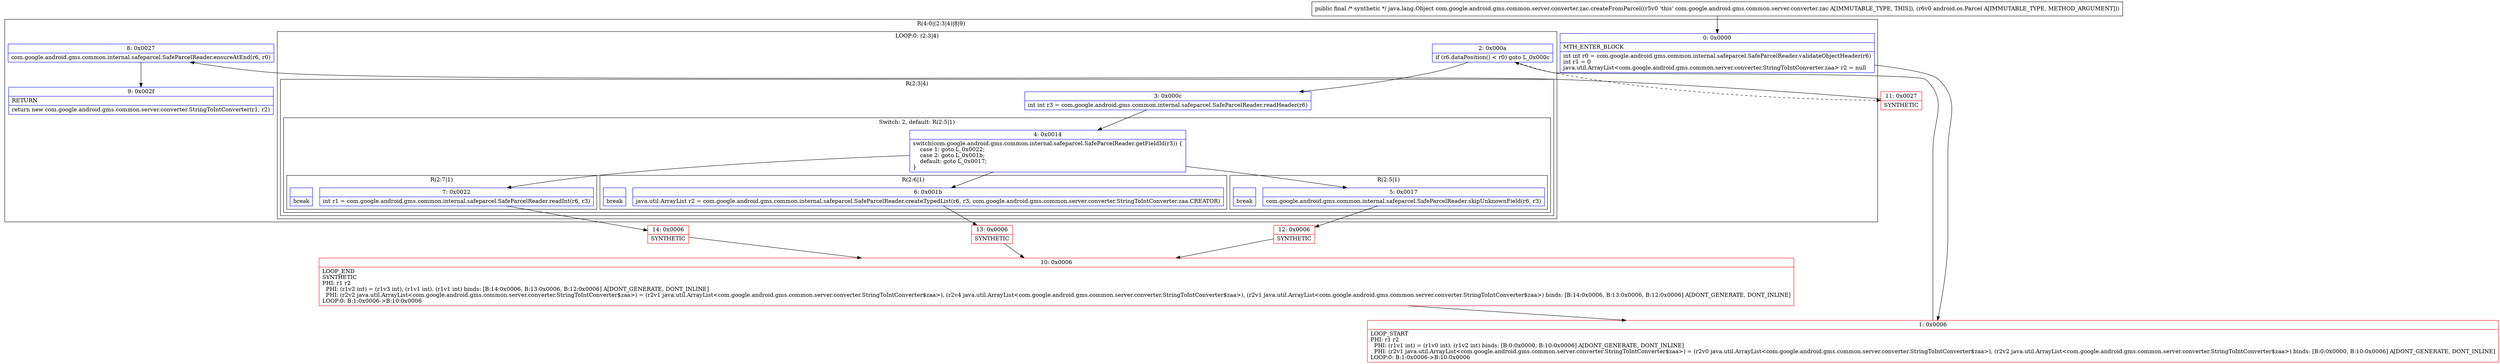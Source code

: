 digraph "CFG forcom.google.android.gms.common.server.converter.zac.createFromParcel(Landroid\/os\/Parcel;)Ljava\/lang\/Object;" {
subgraph cluster_Region_1199820899 {
label = "R(4:0|(2:3|4)|8|9)";
node [shape=record,color=blue];
Node_0 [shape=record,label="{0\:\ 0x0000|MTH_ENTER_BLOCK\l|int int r0 = com.google.android.gms.common.internal.safeparcel.SafeParcelReader.validateObjectHeader(r6)\lint r1 = 0\ljava.util.ArrayList\<com.google.android.gms.common.server.converter.StringToIntConverter.zaa\> r2 = null\l}"];
subgraph cluster_LoopRegion_1867734992 {
label = "LOOP:0: (2:3|4)";
node [shape=record,color=blue];
Node_2 [shape=record,label="{2\:\ 0x000a|if (r6.dataPosition() \< r0) goto L_0x000c\l}"];
subgraph cluster_Region_1288275023 {
label = "R(2:3|4)";
node [shape=record,color=blue];
Node_3 [shape=record,label="{3\:\ 0x000c|int int r3 = com.google.android.gms.common.internal.safeparcel.SafeParcelReader.readHeader(r6)\l}"];
subgraph cluster_SwitchRegion_965869529 {
label = "Switch: 2, default: R(2:5|1)";
node [shape=record,color=blue];
Node_4 [shape=record,label="{4\:\ 0x0014|switch(com.google.android.gms.common.internal.safeparcel.SafeParcelReader.getFieldId(r3)) \{\l    case 1: goto L_0x0022;\l    case 2: goto L_0x001b;\l    default: goto L_0x0017;\l\}\l}"];
subgraph cluster_Region_1584701727 {
label = "R(2:7|1)";
node [shape=record,color=blue];
Node_7 [shape=record,label="{7\:\ 0x0022|int r1 = com.google.android.gms.common.internal.safeparcel.SafeParcelReader.readInt(r6, r3)\l}"];
Node_InsnContainer_1666254471 [shape=record,label="{|break\l}"];
}
subgraph cluster_Region_353394246 {
label = "R(2:6|1)";
node [shape=record,color=blue];
Node_6 [shape=record,label="{6\:\ 0x001b|java.util.ArrayList r2 = com.google.android.gms.common.internal.safeparcel.SafeParcelReader.createTypedList(r6, r3, com.google.android.gms.common.server.converter.StringToIntConverter.zaa.CREATOR)\l}"];
Node_InsnContainer_400479461 [shape=record,label="{|break\l}"];
}
subgraph cluster_Region_1108790701 {
label = "R(2:5|1)";
node [shape=record,color=blue];
Node_5 [shape=record,label="{5\:\ 0x0017|com.google.android.gms.common.internal.safeparcel.SafeParcelReader.skipUnknownField(r6, r3)\l}"];
Node_InsnContainer_1480333992 [shape=record,label="{|break\l}"];
}
}
}
}
Node_8 [shape=record,label="{8\:\ 0x0027|com.google.android.gms.common.internal.safeparcel.SafeParcelReader.ensureAtEnd(r6, r0)\l}"];
Node_9 [shape=record,label="{9\:\ 0x002f|RETURN\l|return new com.google.android.gms.common.server.converter.StringToIntConverter(r1, r2)\l}"];
}
Node_1 [shape=record,color=red,label="{1\:\ 0x0006|LOOP_START\lPHI: r1 r2 \l  PHI: (r1v1 int) = (r1v0 int), (r1v2 int) binds: [B:0:0x0000, B:10:0x0006] A[DONT_GENERATE, DONT_INLINE]\l  PHI: (r2v1 java.util.ArrayList\<com.google.android.gms.common.server.converter.StringToIntConverter$zaa\>) = (r2v0 java.util.ArrayList\<com.google.android.gms.common.server.converter.StringToIntConverter$zaa\>), (r2v2 java.util.ArrayList\<com.google.android.gms.common.server.converter.StringToIntConverter$zaa\>) binds: [B:0:0x0000, B:10:0x0006] A[DONT_GENERATE, DONT_INLINE]\lLOOP:0: B:1:0x0006\-\>B:10:0x0006\l}"];
Node_10 [shape=record,color=red,label="{10\:\ 0x0006|LOOP_END\lSYNTHETIC\lPHI: r1 r2 \l  PHI: (r1v2 int) = (r1v3 int), (r1v1 int), (r1v1 int) binds: [B:14:0x0006, B:13:0x0006, B:12:0x0006] A[DONT_GENERATE, DONT_INLINE]\l  PHI: (r2v2 java.util.ArrayList\<com.google.android.gms.common.server.converter.StringToIntConverter$zaa\>) = (r2v1 java.util.ArrayList\<com.google.android.gms.common.server.converter.StringToIntConverter$zaa\>), (r2v4 java.util.ArrayList\<com.google.android.gms.common.server.converter.StringToIntConverter$zaa\>), (r2v1 java.util.ArrayList\<com.google.android.gms.common.server.converter.StringToIntConverter$zaa\>) binds: [B:14:0x0006, B:13:0x0006, B:12:0x0006] A[DONT_GENERATE, DONT_INLINE]\lLOOP:0: B:1:0x0006\-\>B:10:0x0006\l}"];
Node_11 [shape=record,color=red,label="{11\:\ 0x0027|SYNTHETIC\l}"];
Node_12 [shape=record,color=red,label="{12\:\ 0x0006|SYNTHETIC\l}"];
Node_13 [shape=record,color=red,label="{13\:\ 0x0006|SYNTHETIC\l}"];
Node_14 [shape=record,color=red,label="{14\:\ 0x0006|SYNTHETIC\l}"];
MethodNode[shape=record,label="{public final \/* synthetic *\/ java.lang.Object com.google.android.gms.common.server.converter.zac.createFromParcel((r5v0 'this' com.google.android.gms.common.server.converter.zac A[IMMUTABLE_TYPE, THIS]), (r6v0 android.os.Parcel A[IMMUTABLE_TYPE, METHOD_ARGUMENT])) }"];
MethodNode -> Node_0;
Node_0 -> Node_1;
Node_2 -> Node_3;
Node_2 -> Node_11[style=dashed];
Node_3 -> Node_4;
Node_4 -> Node_5;
Node_4 -> Node_6;
Node_4 -> Node_7;
Node_7 -> Node_14;
Node_6 -> Node_13;
Node_5 -> Node_12;
Node_8 -> Node_9;
Node_1 -> Node_2;
Node_10 -> Node_1;
Node_11 -> Node_8;
Node_12 -> Node_10;
Node_13 -> Node_10;
Node_14 -> Node_10;
}

